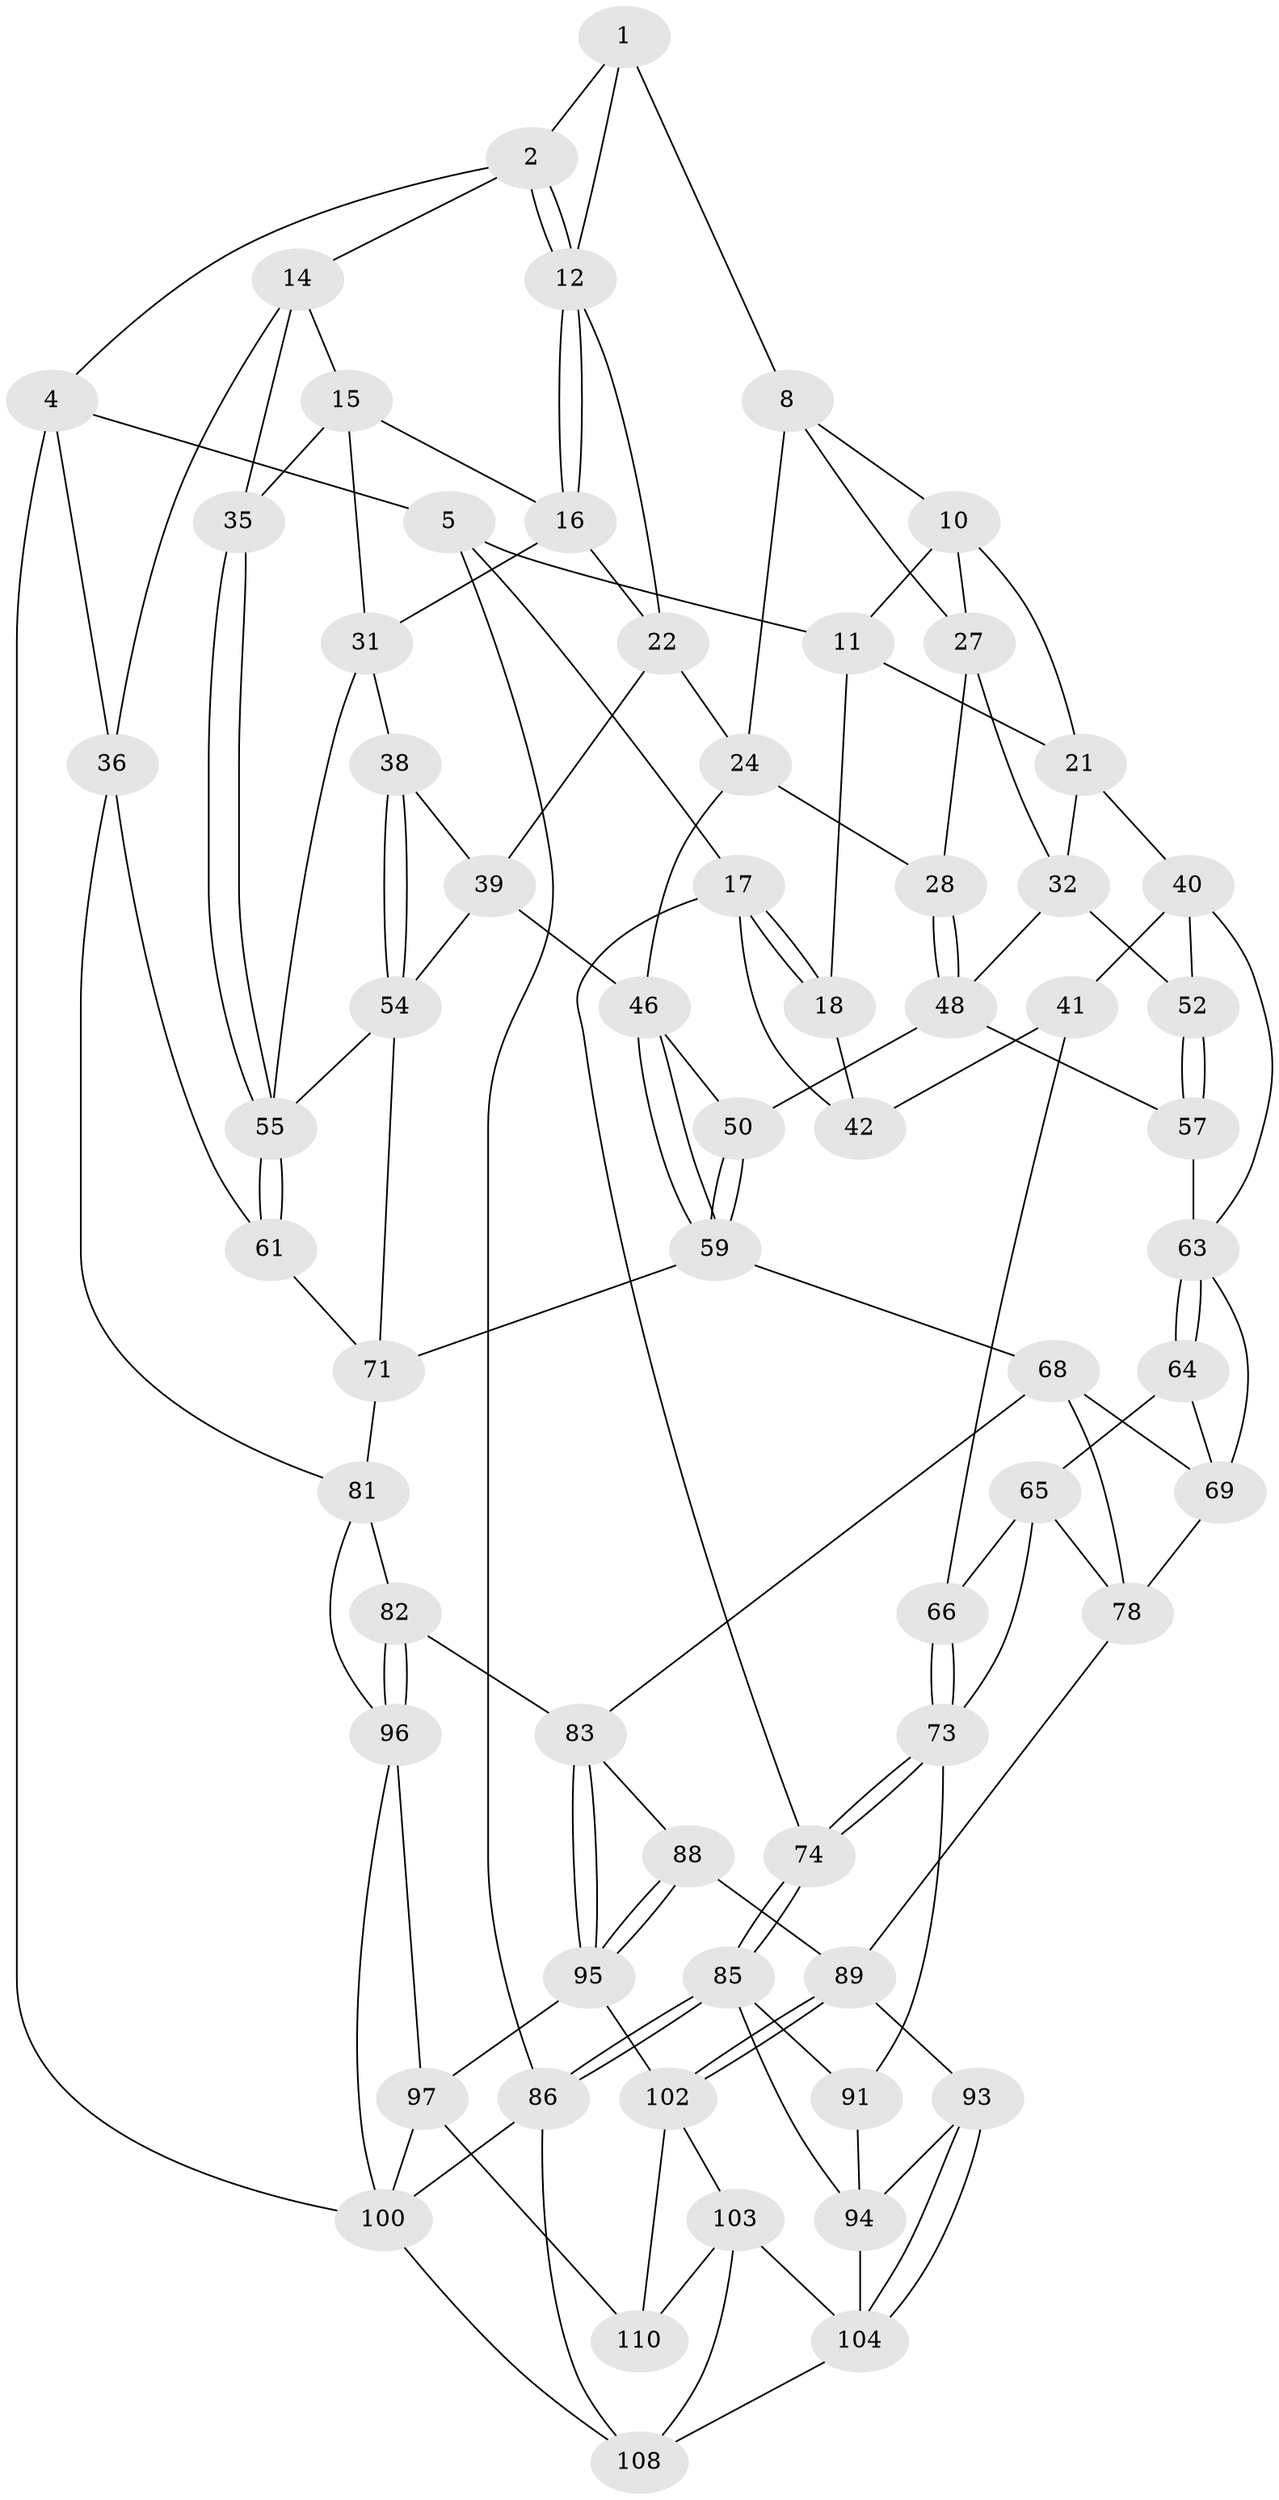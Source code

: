 // original degree distribution, {3: 0.017857142857142856, 4: 0.20535714285714285, 5: 0.5892857142857143, 6: 0.1875}
// Generated by graph-tools (version 1.1) at 2025/11/02/27/25 16:11:54]
// undirected, 65 vertices, 141 edges
graph export_dot {
graph [start="1"]
  node [color=gray90,style=filled];
  1 [pos="+0.562664924317808+0",super="+7"];
  2 [pos="+1+0",super="+3"];
  4 [pos="+1+0"];
  5 [pos="+0+0",super="+6"];
  8 [pos="+0.5132377747266061+0.059249947493722886",super="+9"];
  10 [pos="+0.28452319037066637+0.011061084317398528",super="+20"];
  11 [pos="+0.2317435164206973+0",super="+19"];
  12 [pos="+0.8602893495174033+0.0567725718680655",super="+13"];
  14 [pos="+0.966925626115772+0.1895826616848564",super="+34"];
  15 [pos="+0.8859638983825342+0.15256920349910644",super="+30"];
  16 [pos="+0.8515831081042687+0.13122362243340766",super="+26"];
  17 [pos="+0+0.11433771984406427",super="+44"];
  18 [pos="+0.09262454028908744+0.16214568396574666"];
  21 [pos="+0.2567771176225081+0.19839292947419576",super="+33"];
  22 [pos="+0.6979693205381509+0.17034258661370033",super="+23"];
  24 [pos="+0.628085653116074+0.22789842586813078",super="+25"];
  27 [pos="+0.37828395248605+0.16704668863361616",super="+29"];
  28 [pos="+0.4476342063836496+0.24698137853883131"];
  31 [pos="+0.8236143298191453+0.2782188694853516",super="+37"];
  32 [pos="+0.3164628714584618+0.2728851697578303",super="+49"];
  35 [pos="+1+0.2797422927245094"];
  36 [pos="+1+0.2592501567872581",super="+60"];
  38 [pos="+0.7414613593699905+0.2785764877854708"];
  39 [pos="+0.6759932786196893+0.2195414281836014",super="+45"];
  40 [pos="+0.1789001122630992+0.3140676803112277",super="+53"];
  41 [pos="+0.16278220786773284+0.3132057116240503",super="+62"];
  42 [pos="+0.11281824374784971+0.2362696813768298",super="+43"];
  46 [pos="+0.6445679180108866+0.39765751962659285",super="+47"];
  48 [pos="+0.4496584306925263+0.25459554860068395",super="+51"];
  50 [pos="+0.5084405100716972+0.31682644529637827"];
  52 [pos="+0.3307571764030347+0.3293343987383932"];
  54 [pos="+0.6680636130931432+0.3901680144278829",super="+58"];
  55 [pos="+0.9443656935588061+0.35144375412096607",super="+56"];
  57 [pos="+0.4272858370059841+0.39826903527931895"];
  59 [pos="+0.6077259553456075+0.4440425651766542",super="+67"];
  61 [pos="+0.9350283028371756+0.5332656002387902"];
  63 [pos="+0.258764933777399+0.46111596423758455",super="+70"];
  64 [pos="+0.24184399406101464+0.4872175782690835"];
  65 [pos="+0.1809898132437809+0.514049335484267",super="+76"];
  66 [pos="+0.14600308546328267+0.4917427166131943"];
  68 [pos="+0.5172440800561416+0.5162484415442866",super="+80"];
  69 [pos="+0.42707052024339+0.44652661631497215",super="+75"];
  71 [pos="+0.8366380543467593+0.5262706426740354",super="+72"];
  73 [pos="+0+0.5100784643475389",super="+77"];
  74 [pos="+0+0.45592685227836216"];
  78 [pos="+0.3465250575653972+0.6250588514193814",super="+79"];
  81 [pos="+0.7399946708453926+0.6417794134223805",super="+87"];
  82 [pos="+0.7187010512211717+0.6618129311434416"];
  83 [pos="+0.5257220638701905+0.6416168552936302",super="+84"];
  85 [pos="+0+0.8581463097323797",super="+92"];
  86 [pos="+0+1"];
  88 [pos="+0.37125260149132133+0.755365429937842"];
  89 [pos="+0.3475951279473988+0.7536455126765274",super="+90"];
  91 [pos="+0.06921981885564334+0.7351187481934008"];
  93 [pos="+0.22949934322135224+0.7806866107426229"];
  94 [pos="+0.07386690611898256+0.738490529148636",super="+101"];
  95 [pos="+0.5207494064872992+0.8004673287770254",super="+98"];
  96 [pos="+0.663851241085707+0.8519823930359433",super="+99"];
  97 [pos="+0.6036074539820622+0.8602422687453031",super="+111"];
  100 [pos="+1+1",super="+112"];
  102 [pos="+0.36124487180271225+0.8718180849531781",super="+105"];
  103 [pos="+0.28406391612032333+0.8922684639254823",super="+107"];
  104 [pos="+0.2235821248370932+0.8308586826423521",super="+106"];
  108 [pos="+0.23710085810149464+1",super="+109"];
  110 [pos="+0.40160086509111864+0.9329285226407337"];
  1 -- 2;
  1 -- 8;
  1 -- 12;
  2 -- 12;
  2 -- 12;
  2 -- 4;
  2 -- 14;
  4 -- 5;
  4 -- 36;
  4 -- 100;
  5 -- 17;
  5 -- 86;
  5 -- 11;
  8 -- 10;
  8 -- 27;
  8 -- 24;
  10 -- 11;
  10 -- 27;
  10 -- 21;
  11 -- 18;
  11 -- 21;
  12 -- 16;
  12 -- 16;
  12 -- 22;
  14 -- 15;
  14 -- 35;
  14 -- 36;
  15 -- 16;
  15 -- 35;
  15 -- 31;
  16 -- 22;
  16 -- 31;
  17 -- 18;
  17 -- 18;
  17 -- 74;
  17 -- 42;
  18 -- 42;
  21 -- 32;
  21 -- 40;
  22 -- 24;
  22 -- 39;
  24 -- 28;
  24 -- 46;
  27 -- 32;
  27 -- 28;
  28 -- 48;
  28 -- 48;
  31 -- 38;
  31 -- 55;
  32 -- 48;
  32 -- 52;
  35 -- 55;
  35 -- 55;
  36 -- 81;
  36 -- 61;
  38 -- 39;
  38 -- 54;
  38 -- 54;
  39 -- 46;
  39 -- 54;
  40 -- 41;
  40 -- 52;
  40 -- 63;
  41 -- 42 [weight=2];
  41 -- 66;
  46 -- 59;
  46 -- 59;
  46 -- 50;
  48 -- 57;
  48 -- 50;
  50 -- 59;
  50 -- 59;
  52 -- 57;
  52 -- 57;
  54 -- 71;
  54 -- 55;
  55 -- 61;
  55 -- 61;
  57 -- 63;
  59 -- 68;
  59 -- 71;
  61 -- 71;
  63 -- 64;
  63 -- 64;
  63 -- 69;
  64 -- 65;
  64 -- 69;
  65 -- 66;
  65 -- 73;
  65 -- 78;
  66 -- 73;
  66 -- 73;
  68 -- 69;
  68 -- 78;
  68 -- 83;
  69 -- 78;
  71 -- 81;
  73 -- 74;
  73 -- 74;
  73 -- 91;
  74 -- 85;
  74 -- 85;
  78 -- 89;
  81 -- 82;
  81 -- 96;
  82 -- 83;
  82 -- 96;
  82 -- 96;
  83 -- 95;
  83 -- 95;
  83 -- 88;
  85 -- 86;
  85 -- 86;
  85 -- 91;
  85 -- 94;
  86 -- 100;
  86 -- 108;
  88 -- 89;
  88 -- 95;
  88 -- 95;
  89 -- 102;
  89 -- 102;
  89 -- 93;
  91 -- 94;
  93 -- 94;
  93 -- 104;
  93 -- 104;
  94 -- 104;
  95 -- 97;
  95 -- 102;
  96 -- 97;
  96 -- 100;
  97 -- 100;
  97 -- 110;
  100 -- 108;
  102 -- 103;
  102 -- 110;
  103 -- 104;
  103 -- 108;
  103 -- 110;
  104 -- 108;
}
